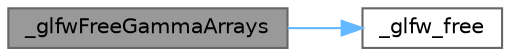 digraph "_glfwFreeGammaArrays"
{
 // LATEX_PDF_SIZE
  bgcolor="transparent";
  edge [fontname=Helvetica,fontsize=10,labelfontname=Helvetica,labelfontsize=10];
  node [fontname=Helvetica,fontsize=10,shape=box,height=0.2,width=0.4];
  rankdir="LR";
  Node1 [id="Node000001",label="_glfwFreeGammaArrays",height=0.2,width=0.4,color="gray40", fillcolor="grey60", style="filled", fontcolor="black",tooltip=" "];
  Node1 -> Node2 [id="edge2_Node000001_Node000002",color="steelblue1",style="solid",tooltip=" "];
  Node2 [id="Node000002",label="_glfw_free",height=0.2,width=0.4,color="grey40", fillcolor="white", style="filled",URL="$glfw_2src_2init_8c.html#abcf72962b101a8a5c539da1a278b0e9e",tooltip=" "];
}
